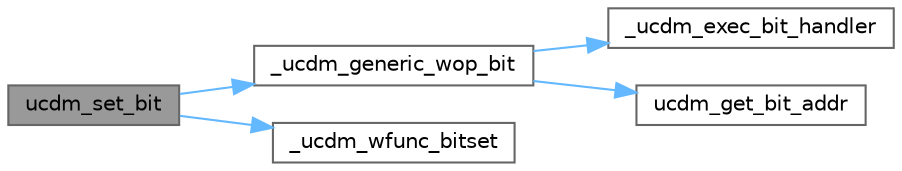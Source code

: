digraph "ucdm_set_bit"
{
 // INTERACTIVE_SVG=YES
 // LATEX_PDF_SIZE
  bgcolor="transparent";
  edge [fontname=Helvetica,fontsize=10,labelfontname=Helvetica,labelfontsize=10];
  node [fontname=Helvetica,fontsize=10,shape=box,height=0.2,width=0.4];
  rankdir="LR";
  Node1 [id="Node000001",label="ucdm_set_bit",height=0.2,width=0.4,color="gray40", fillcolor="grey60", style="filled", fontcolor="black",tooltip="Set a UCDM bit from protocol."];
  Node1 -> Node2 [id="edge1_Node000001_Node000002",color="steelblue1",style="solid",tooltip=" "];
  Node2 [id="Node000002",label="_ucdm_generic_wop_bit",height=0.2,width=0.4,color="grey40", fillcolor="white", style="filled",URL="$ucdm_8c.html#a9b805e25b36cfe19b539d16c19a6fd26",tooltip=" "];
  Node2 -> Node3 [id="edge2_Node000002_Node000003",color="steelblue1",style="solid",tooltip=" "];
  Node3 [id="Node000003",label="_ucdm_exec_bit_handler",height=0.2,width=0.4,color="grey40", fillcolor="white", style="filled",URL="$ucdm_8c.html#acc05d20c3a88a516afb2f75a15e34f2f",tooltip=" "];
  Node2 -> Node4 [id="edge3_Node000002_Node000004",color="steelblue1",style="solid",tooltip=" "];
  Node4 [id="Node000004",label="ucdm_get_bit_addr",height=0.2,width=0.4,color="grey40", fillcolor="white", style="filled",URL="$ucdm_8h.html#aeec28f3331971c9ebaf5fd7744aafe13",tooltip="Get the address of a UCDM bit from the identifier."];
  Node1 -> Node5 [id="edge4_Node000001_Node000005",color="steelblue1",style="solid",tooltip=" "];
  Node5 [id="Node000005",label="_ucdm_wfunc_bitset",height=0.2,width=0.4,color="grey40", fillcolor="white", style="filled",URL="$ucdm_8c.html#a4e91303ab3e7acb5488a428134fba469",tooltip=" "];
}

